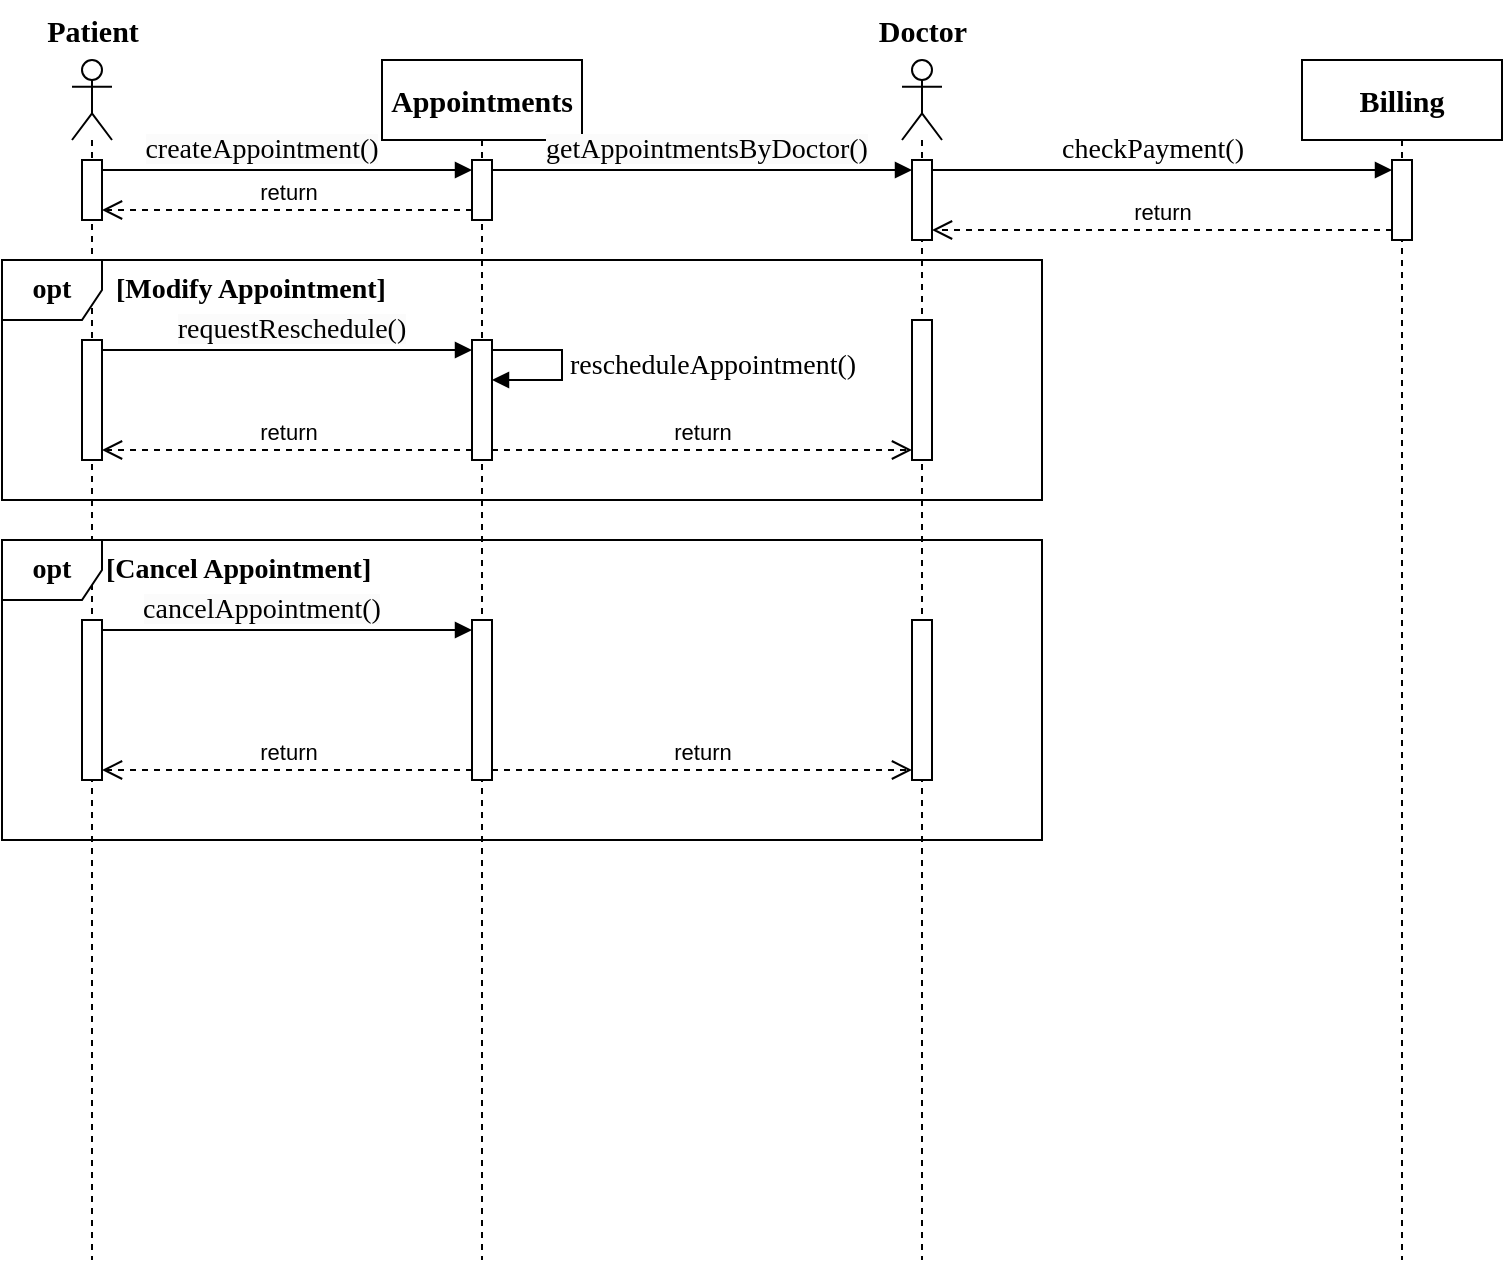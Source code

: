 <mxfile version="22.1.11" type="device">
  <diagram name="第 1 页" id="BuwkmsPcmdFG3GMaUP5k">
    <mxGraphModel dx="996" dy="569" grid="1" gridSize="10" guides="1" tooltips="1" connect="1" arrows="1" fold="1" page="1" pageScale="1" pageWidth="2339" pageHeight="3300" math="0" shadow="0">
      <root>
        <mxCell id="0" />
        <mxCell id="1" parent="0" />
        <mxCell id="NCV-lj4KWRaKkDm543wy-3" value="" style="shape=umlLifeline;perimeter=lifelinePerimeter;whiteSpace=wrap;html=1;container=1;dropTarget=0;collapsible=0;recursiveResize=0;outlineConnect=0;portConstraint=eastwest;newEdgeStyle={&quot;curved&quot;:0,&quot;rounded&quot;:0};participant=umlActor;" parent="1" vertex="1">
          <mxGeometry x="640" y="120" width="20" height="600" as="geometry" />
        </mxCell>
        <mxCell id="NCV-lj4KWRaKkDm543wy-9" value="" style="html=1;points=[[0,0,0,0,5],[0,1,0,0,-5],[1,0,0,0,5],[1,1,0,0,-5]];perimeter=orthogonalPerimeter;outlineConnect=0;targetShapes=umlLifeline;portConstraint=eastwest;newEdgeStyle={&quot;curved&quot;:0,&quot;rounded&quot;:0};" parent="NCV-lj4KWRaKkDm543wy-3" vertex="1">
          <mxGeometry x="5" y="50" width="10" height="40" as="geometry" />
        </mxCell>
        <mxCell id="NCV-lj4KWRaKkDm543wy-17" value="" style="html=1;points=[[0,0,0,0,5],[0,1,0,0,-5],[1,0,0,0,5],[1,1,0,0,-5]];perimeter=orthogonalPerimeter;outlineConnect=0;targetShapes=umlLifeline;portConstraint=eastwest;newEdgeStyle={&quot;curved&quot;:0,&quot;rounded&quot;:0};" parent="NCV-lj4KWRaKkDm543wy-3" vertex="1">
          <mxGeometry x="5" y="130" width="10" height="70" as="geometry" />
        </mxCell>
        <mxCell id="NCV-lj4KWRaKkDm543wy-31" value="" style="html=1;points=[[0,0,0,0,5],[0,1,0,0,-5],[1,0,0,0,5],[1,1,0,0,-5]];perimeter=orthogonalPerimeter;outlineConnect=0;targetShapes=umlLifeline;portConstraint=eastwest;newEdgeStyle={&quot;curved&quot;:0,&quot;rounded&quot;:0};" parent="NCV-lj4KWRaKkDm543wy-3" vertex="1">
          <mxGeometry x="5" y="280" width="10" height="80" as="geometry" />
        </mxCell>
        <mxCell id="NCV-lj4KWRaKkDm543wy-4" value="" style="shape=umlLifeline;perimeter=lifelinePerimeter;whiteSpace=wrap;html=1;container=1;dropTarget=0;collapsible=0;recursiveResize=0;outlineConnect=0;portConstraint=eastwest;newEdgeStyle={&quot;curved&quot;:0,&quot;rounded&quot;:0};participant=umlActor;" parent="1" vertex="1">
          <mxGeometry x="225" y="120" width="20" height="600" as="geometry" />
        </mxCell>
        <mxCell id="NCV-lj4KWRaKkDm543wy-8" value="" style="html=1;points=[[0,0,0,0,5],[0,1,0,0,-5],[1,0,0,0,5],[1,1,0,0,-5]];perimeter=orthogonalPerimeter;outlineConnect=0;targetShapes=umlLifeline;portConstraint=eastwest;newEdgeStyle={&quot;curved&quot;:0,&quot;rounded&quot;:0};" parent="NCV-lj4KWRaKkDm543wy-4" vertex="1">
          <mxGeometry x="5" y="50" width="10" height="30" as="geometry" />
        </mxCell>
        <mxCell id="NCV-lj4KWRaKkDm543wy-44" value="" style="html=1;points=[[0,0,0,0,5],[0,1,0,0,-5],[1,0,0,0,5],[1,1,0,0,-5]];perimeter=orthogonalPerimeter;outlineConnect=0;targetShapes=umlLifeline;portConstraint=eastwest;newEdgeStyle={&quot;curved&quot;:0,&quot;rounded&quot;:0};" parent="NCV-lj4KWRaKkDm543wy-4" vertex="1">
          <mxGeometry x="5" y="140" width="10" height="60" as="geometry" />
        </mxCell>
        <mxCell id="NCV-lj4KWRaKkDm543wy-45" value="" style="html=1;points=[[0,0,0,0,5],[0,1,0,0,-5],[1,0,0,0,5],[1,1,0,0,-5]];perimeter=orthogonalPerimeter;outlineConnect=0;targetShapes=umlLifeline;portConstraint=eastwest;newEdgeStyle={&quot;curved&quot;:0,&quot;rounded&quot;:0};" parent="NCV-lj4KWRaKkDm543wy-4" vertex="1">
          <mxGeometry x="5" y="280" width="10" height="80" as="geometry" />
        </mxCell>
        <mxCell id="NCV-lj4KWRaKkDm543wy-5" value="&lt;font size=&quot;1&quot; face=&quot;Times New Roman&quot;&gt;&lt;b style=&quot;font-size: 15px;&quot;&gt;Appointments&lt;/b&gt;&lt;/font&gt;" style="shape=umlLifeline;perimeter=lifelinePerimeter;whiteSpace=wrap;html=1;container=1;dropTarget=0;collapsible=0;recursiveResize=0;outlineConnect=0;portConstraint=eastwest;newEdgeStyle={&quot;curved&quot;:0,&quot;rounded&quot;:0};" parent="1" vertex="1">
          <mxGeometry x="380" y="120" width="100" height="600" as="geometry" />
        </mxCell>
        <mxCell id="NCV-lj4KWRaKkDm543wy-14" value="" style="html=1;points=[[0,0,0,0,5],[0,1,0,0,-5],[1,0,0,0,5],[1,1,0,0,-5]];perimeter=orthogonalPerimeter;outlineConnect=0;targetShapes=umlLifeline;portConstraint=eastwest;newEdgeStyle={&quot;curved&quot;:0,&quot;rounded&quot;:0};" parent="NCV-lj4KWRaKkDm543wy-5" vertex="1">
          <mxGeometry x="45" y="50" width="10" height="30" as="geometry" />
        </mxCell>
        <mxCell id="NCV-lj4KWRaKkDm543wy-28" value="" style="html=1;points=[[0,0,0,0,5],[0,1,0,0,-5],[1,0,0,0,5],[1,1,0,0,-5]];perimeter=orthogonalPerimeter;outlineConnect=0;targetShapes=umlLifeline;portConstraint=eastwest;newEdgeStyle={&quot;curved&quot;:0,&quot;rounded&quot;:0};" parent="NCV-lj4KWRaKkDm543wy-5" vertex="1">
          <mxGeometry x="45" y="280" width="10" height="80" as="geometry" />
        </mxCell>
        <mxCell id="NCV-lj4KWRaKkDm543wy-21" value="" style="html=1;points=[[0,0,0,0,5],[0,1,0,0,-5],[1,0,0,0,5],[1,1,0,0,-5]];perimeter=orthogonalPerimeter;outlineConnect=0;targetShapes=umlLifeline;portConstraint=eastwest;newEdgeStyle={&quot;curved&quot;:0,&quot;rounded&quot;:0};" parent="NCV-lj4KWRaKkDm543wy-5" vertex="1">
          <mxGeometry x="45" y="140" width="10" height="60" as="geometry" />
        </mxCell>
        <mxCell id="nsqOyJmTtHDTBHi2q4xo-20" value="&lt;font style=&quot;font-size: 14px;&quot; face=&quot;Times New Roman&quot;&gt;rescheduleAppointment()&lt;/font&gt;" style="html=1;align=left;spacingLeft=2;endArrow=block;rounded=0;edgeStyle=orthogonalEdgeStyle;curved=0;rounded=0;entryX=1;entryY=1;entryDx=0;entryDy=-5;entryPerimeter=0;exitX=1;exitY=0;exitDx=0;exitDy=5;exitPerimeter=0;" edge="1" parent="NCV-lj4KWRaKkDm543wy-5" source="NCV-lj4KWRaKkDm543wy-21">
          <mxGeometry relative="1" as="geometry">
            <mxPoint x="55" y="110" as="sourcePoint" />
            <Array as="points">
              <mxPoint x="90" y="145" />
              <mxPoint x="90" y="160" />
            </Array>
            <mxPoint x="55" y="160" as="targetPoint" />
          </mxGeometry>
        </mxCell>
        <mxCell id="NCV-lj4KWRaKkDm543wy-6" value="Patient" style="text;html=1;align=center;verticalAlign=middle;resizable=0;points=[];autosize=1;strokeColor=none;fillColor=none;fontFamily=Times New Roman;fontStyle=1;fontSize=15;" parent="1" vertex="1">
          <mxGeometry x="200" y="90" width="70" height="30" as="geometry" />
        </mxCell>
        <mxCell id="NCV-lj4KWRaKkDm543wy-7" value="Doctor" style="text;html=1;align=center;verticalAlign=middle;resizable=0;points=[];autosize=1;strokeColor=none;fillColor=none;fontFamily=Times New Roman;fontStyle=1;fontSize=15;" parent="1" vertex="1">
          <mxGeometry x="615" y="90" width="70" height="30" as="geometry" />
        </mxCell>
        <mxCell id="NCV-lj4KWRaKkDm543wy-19" value="&lt;b&gt;&lt;font style=&quot;font-size: 14px;&quot; face=&quot;Times New Roman&quot;&gt;opt&lt;/font&gt;&lt;/b&gt;" style="shape=umlFrame;whiteSpace=wrap;html=1;pointerEvents=0;recursiveResize=0;container=0;collapsible=0;width=50;" parent="1" vertex="1">
          <mxGeometry x="190" y="220" width="520" height="120" as="geometry" />
        </mxCell>
        <mxCell id="NCV-lj4KWRaKkDm543wy-36" value="&lt;b&gt;&lt;font style=&quot;font-size: 14px;&quot; face=&quot;Times New Roman&quot;&gt;opt&lt;/font&gt;&lt;/b&gt;" style="shape=umlFrame;whiteSpace=wrap;html=1;pointerEvents=0;recursiveResize=0;container=0;collapsible=0;width=50;" parent="1" vertex="1">
          <mxGeometry x="190" y="360" width="520" height="150" as="geometry" />
        </mxCell>
        <mxCell id="NCV-lj4KWRaKkDm543wy-52" value="[Modify Appointment]" style="text;whiteSpace=wrap;fontFamily=Times New Roman;fontStyle=1;fontSize=14;" parent="1" vertex="1">
          <mxGeometry x="245" y="220" width="140" height="40" as="geometry" />
        </mxCell>
        <mxCell id="NCV-lj4KWRaKkDm543wy-54" value="[Cancel Appointment]" style="text;whiteSpace=wrap;fontFamily=Times New Roman;fontStyle=1;fontSize=14;" parent="1" vertex="1">
          <mxGeometry x="240" y="360" width="140" height="40" as="geometry" />
        </mxCell>
        <mxCell id="nsqOyJmTtHDTBHi2q4xo-8" value="&lt;span style=&quot;color: rgb(0, 0, 0); font-size: 14px; font-style: normal; font-variant-ligatures: normal; font-variant-caps: normal; font-weight: 400; letter-spacing: normal; orphans: 2; text-indent: 0px; text-transform: none; widows: 2; word-spacing: 0px; -webkit-text-stroke-width: 0px; background-color: rgb(251, 251, 251); text-decoration-thickness: initial; text-decoration-style: initial; text-decoration-color: initial; float: none; display: inline !important;&quot;&gt;createAppointment()&lt;/span&gt;" style="text;whiteSpace=wrap;html=1;fontFamily=Times New Roman;fontSize=14;align=center;" vertex="1" parent="1">
          <mxGeometry x="245" y="150" width="150" height="30" as="geometry" />
        </mxCell>
        <mxCell id="nsqOyJmTtHDTBHi2q4xo-9" value="" style="html=1;verticalAlign=bottom;endArrow=block;curved=0;rounded=0;exitX=1;exitY=0;exitDx=0;exitDy=5;exitPerimeter=0;entryX=0;entryY=0;entryDx=0;entryDy=5;entryPerimeter=0;" edge="1" parent="1" source="NCV-lj4KWRaKkDm543wy-8" target="NCV-lj4KWRaKkDm543wy-14">
          <mxGeometry relative="1" as="geometry">
            <mxPoint x="330" y="80" as="sourcePoint" />
            <mxPoint x="590" y="100" as="targetPoint" />
          </mxGeometry>
        </mxCell>
        <mxCell id="nsqOyJmTtHDTBHi2q4xo-10" value="&lt;span style=&quot;color: rgb(0, 0, 0); font-family: &amp;quot;Times New Roman&amp;quot;; font-size: 14px; font-style: normal; font-variant-ligatures: normal; font-variant-caps: normal; font-weight: 400; letter-spacing: normal; orphans: 2; text-align: left; text-indent: 0px; text-transform: none; widows: 2; word-spacing: 0px; -webkit-text-stroke-width: 0px; background-color: rgb(251, 251, 251); text-decoration-thickness: initial; text-decoration-style: initial; text-decoration-color: initial; float: none; display: inline !important;&quot;&gt;getAppointmentsByDoctor()&lt;/span&gt;" style="text;whiteSpace=wrap;html=1;" vertex="1" parent="1">
          <mxGeometry x="460" y="150" width="190" height="40" as="geometry" />
        </mxCell>
        <mxCell id="nsqOyJmTtHDTBHi2q4xo-11" value="" style="html=1;verticalAlign=bottom;endArrow=block;curved=0;rounded=0;exitX=1;exitY=0;exitDx=0;exitDy=5;exitPerimeter=0;" edge="1" parent="1" source="NCV-lj4KWRaKkDm543wy-14" target="NCV-lj4KWRaKkDm543wy-9">
          <mxGeometry relative="1" as="geometry">
            <mxPoint x="330" y="80" as="sourcePoint" />
            <mxPoint x="590" y="100" as="targetPoint" />
          </mxGeometry>
        </mxCell>
        <mxCell id="nsqOyJmTtHDTBHi2q4xo-15" value="&lt;span style=&quot;color: rgb(0, 0, 0); font-family: &amp;quot;Times New Roman&amp;quot;; font-size: 14px; font-style: normal; font-variant-ligatures: normal; font-variant-caps: normal; font-weight: 400; letter-spacing: normal; orphans: 2; text-indent: 0px; text-transform: none; widows: 2; word-spacing: 0px; -webkit-text-stroke-width: 0px; background-color: rgb(251, 251, 251); text-decoration-thickness: initial; text-decoration-style: initial; text-decoration-color: initial; float: none; display: inline !important;&quot;&gt;requestReschedule()&lt;/span&gt;" style="text;whiteSpace=wrap;html=1;align=center;" vertex="1" parent="1">
          <mxGeometry x="260" y="240" width="150" height="40" as="geometry" />
        </mxCell>
        <mxCell id="nsqOyJmTtHDTBHi2q4xo-16" value="" style="html=1;verticalAlign=bottom;endArrow=block;curved=0;rounded=0;exitX=1;exitY=0;exitDx=0;exitDy=5;exitPerimeter=0;" edge="1" parent="1" source="NCV-lj4KWRaKkDm543wy-44" target="NCV-lj4KWRaKkDm543wy-21">
          <mxGeometry relative="1" as="geometry">
            <mxPoint x="330" y="80" as="sourcePoint" />
            <mxPoint x="590" y="100" as="targetPoint" />
          </mxGeometry>
        </mxCell>
        <mxCell id="nsqOyJmTtHDTBHi2q4xo-17" value="return" style="html=1;verticalAlign=bottom;endArrow=open;dashed=1;endSize=8;curved=0;rounded=0;entryX=1;entryY=1;entryDx=0;entryDy=-5;entryPerimeter=0;exitX=0;exitY=1;exitDx=0;exitDy=-5;exitPerimeter=0;" edge="1" parent="1" source="NCV-lj4KWRaKkDm543wy-21" target="NCV-lj4KWRaKkDm543wy-44">
          <mxGeometry relative="1" as="geometry">
            <mxPoint x="320" y="100" as="targetPoint" />
            <mxPoint x="230" y="60" as="sourcePoint" />
          </mxGeometry>
        </mxCell>
        <mxCell id="nsqOyJmTtHDTBHi2q4xo-21" value="return" style="html=1;verticalAlign=bottom;endArrow=open;dashed=1;endSize=8;curved=0;rounded=0;entryX=0;entryY=1;entryDx=0;entryDy=-5;entryPerimeter=0;exitX=1;exitY=1;exitDx=0;exitDy=-5;exitPerimeter=0;" edge="1" parent="1" source="NCV-lj4KWRaKkDm543wy-21" target="NCV-lj4KWRaKkDm543wy-17">
          <mxGeometry relative="1" as="geometry">
            <mxPoint x="250" y="325" as="targetPoint" />
            <mxPoint x="435" y="325" as="sourcePoint" />
          </mxGeometry>
        </mxCell>
        <mxCell id="nsqOyJmTtHDTBHi2q4xo-22" value="" style="html=1;verticalAlign=bottom;endArrow=block;curved=0;rounded=0;entryX=0;entryY=0;entryDx=0;entryDy=5;entryPerimeter=0;exitX=1;exitY=0;exitDx=0;exitDy=5;exitPerimeter=0;" edge="1" parent="1" source="NCV-lj4KWRaKkDm543wy-45" target="NCV-lj4KWRaKkDm543wy-28">
          <mxGeometry relative="1" as="geometry">
            <mxPoint x="330" y="80" as="sourcePoint" />
            <mxPoint x="590" y="100" as="targetPoint" />
          </mxGeometry>
        </mxCell>
        <mxCell id="nsqOyJmTtHDTBHi2q4xo-23" value="&lt;span style=&quot;border-color: var(--border-color); color: rgb(0, 0, 0); font-style: normal; font-variant-ligatures: normal; font-variant-caps: normal; font-weight: 400; letter-spacing: normal; orphans: 2; text-indent: 0px; text-transform: none; widows: 2; word-spacing: 0px; -webkit-text-stroke-width: 0px; text-decoration-thickness: initial; text-decoration-style: initial; text-decoration-color: initial; font-family: &amp;quot;Times New Roman&amp;quot;; font-size: 14px; background-color: rgb(251, 251, 251); float: none; display: inline !important;&quot;&gt;cancelAppointment()&lt;/span&gt;&lt;br style=&quot;border-color: var(--border-color); color: rgb(0, 0, 0); font-style: normal; font-variant-ligatures: normal; font-variant-caps: normal; font-weight: 400; letter-spacing: normal; orphans: 2; text-indent: 0px; text-transform: none; widows: 2; word-spacing: 0px; -webkit-text-stroke-width: 0px; text-decoration-thickness: initial; text-decoration-style: initial; text-decoration-color: initial; font-family: &amp;quot;Times New Roman&amp;quot;; font-size: 14px; background-color: rgb(251, 251, 251);&quot;&gt;" style="text;whiteSpace=wrap;html=1;align=center;" vertex="1" parent="1">
          <mxGeometry x="245" y="380" width="150" height="40" as="geometry" />
        </mxCell>
        <mxCell id="nsqOyJmTtHDTBHi2q4xo-24" value="return" style="html=1;verticalAlign=bottom;endArrow=open;dashed=1;endSize=8;curved=0;rounded=0;entryX=1;entryY=1;entryDx=0;entryDy=-5;entryPerimeter=0;exitX=0;exitY=1;exitDx=0;exitDy=-5;exitPerimeter=0;" edge="1" parent="1" source="NCV-lj4KWRaKkDm543wy-28" target="NCV-lj4KWRaKkDm543wy-45">
          <mxGeometry relative="1" as="geometry">
            <mxPoint x="250" y="325" as="targetPoint" />
            <mxPoint x="435" y="325" as="sourcePoint" />
          </mxGeometry>
        </mxCell>
        <mxCell id="nsqOyJmTtHDTBHi2q4xo-25" value="return" style="html=1;verticalAlign=bottom;endArrow=open;dashed=1;endSize=8;curved=0;rounded=0;exitX=1;exitY=1;exitDx=0;exitDy=-5;exitPerimeter=0;" edge="1" parent="1" source="NCV-lj4KWRaKkDm543wy-28" target="NCV-lj4KWRaKkDm543wy-31">
          <mxGeometry relative="1" as="geometry">
            <mxPoint x="260" y="335" as="targetPoint" />
            <mxPoint x="445" y="335" as="sourcePoint" />
          </mxGeometry>
        </mxCell>
        <mxCell id="nsqOyJmTtHDTBHi2q4xo-26" value="checkPayment()" style="text;html=1;align=center;verticalAlign=middle;resizable=0;points=[];autosize=1;strokeColor=none;fillColor=none;fontStyle=0;fontFamily=Times New Roman;fontSize=14;" vertex="1" parent="1">
          <mxGeometry x="710" y="150" width="110" height="30" as="geometry" />
        </mxCell>
        <mxCell id="nsqOyJmTtHDTBHi2q4xo-27" value="&lt;font face=&quot;Times New Roman&quot;&gt;&lt;span style=&quot;font-size: 15px;&quot;&gt;&lt;b&gt;Billing&lt;/b&gt;&lt;/span&gt;&lt;/font&gt;" style="shape=umlLifeline;perimeter=lifelinePerimeter;whiteSpace=wrap;html=1;container=1;dropTarget=0;collapsible=0;recursiveResize=0;outlineConnect=0;portConstraint=eastwest;newEdgeStyle={&quot;curved&quot;:0,&quot;rounded&quot;:0};" vertex="1" parent="1">
          <mxGeometry x="840" y="120" width="100" height="600" as="geometry" />
        </mxCell>
        <mxCell id="nsqOyJmTtHDTBHi2q4xo-28" value="" style="html=1;points=[[0,0,0,0,5],[0,1,0,0,-5],[1,0,0,0,5],[1,1,0,0,-5]];perimeter=orthogonalPerimeter;outlineConnect=0;targetShapes=umlLifeline;portConstraint=eastwest;newEdgeStyle={&quot;curved&quot;:0,&quot;rounded&quot;:0};" vertex="1" parent="nsqOyJmTtHDTBHi2q4xo-27">
          <mxGeometry x="45" y="50" width="10" height="40" as="geometry" />
        </mxCell>
        <mxCell id="NCV-lj4KWRaKkDm543wy-15" value="" style="html=1;verticalAlign=bottom;endArrow=block;curved=0;rounded=0;exitX=1;exitY=0;exitDx=0;exitDy=5;exitPerimeter=0;entryX=0;entryY=0;entryDx=0;entryDy=5;entryPerimeter=0;" parent="1" source="NCV-lj4KWRaKkDm543wy-9" target="nsqOyJmTtHDTBHi2q4xo-28" edge="1">
          <mxGeometry relative="1" as="geometry">
            <mxPoint x="800" y="80" as="sourcePoint" />
            <mxPoint x="830" y="250" as="targetPoint" />
            <Array as="points">
              <mxPoint x="790" y="175" />
            </Array>
          </mxGeometry>
        </mxCell>
        <mxCell id="nsqOyJmTtHDTBHi2q4xo-32" value="return" style="html=1;verticalAlign=bottom;endArrow=open;dashed=1;endSize=8;curved=0;rounded=0;entryX=1;entryY=1;entryDx=0;entryDy=-5;entryPerimeter=0;exitX=0;exitY=1;exitDx=0;exitDy=-5;exitPerimeter=0;" edge="1" parent="1" source="nsqOyJmTtHDTBHi2q4xo-28" target="NCV-lj4KWRaKkDm543wy-9">
          <mxGeometry relative="1" as="geometry">
            <mxPoint x="655" y="325" as="targetPoint" />
            <mxPoint x="445" y="325" as="sourcePoint" />
          </mxGeometry>
        </mxCell>
        <mxCell id="nsqOyJmTtHDTBHi2q4xo-33" value="return" style="html=1;verticalAlign=bottom;endArrow=open;dashed=1;endSize=8;curved=0;rounded=0;entryX=1;entryY=1;entryDx=0;entryDy=-5;entryPerimeter=0;exitX=0;exitY=1;exitDx=0;exitDy=-5;exitPerimeter=0;" edge="1" parent="1" source="NCV-lj4KWRaKkDm543wy-14" target="NCV-lj4KWRaKkDm543wy-8">
          <mxGeometry relative="1" as="geometry">
            <mxPoint x="665" y="215" as="targetPoint" />
            <mxPoint x="895" y="215" as="sourcePoint" />
          </mxGeometry>
        </mxCell>
      </root>
    </mxGraphModel>
  </diagram>
</mxfile>
